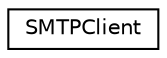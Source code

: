 digraph "Graphical Class Hierarchy"
{
  edge [fontname="Helvetica",fontsize="10",labelfontname="Helvetica",labelfontsize="10"];
  node [fontname="Helvetica",fontsize="10",shape=record];
  rankdir="LR";
  Node1 [label="SMTPClient",height=0.2,width=0.4,color="black", fillcolor="white", style="filled",URL="$classSMTPClient.html"];
}
